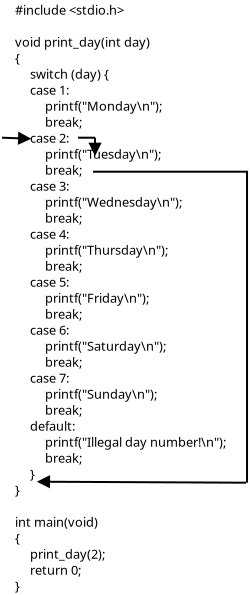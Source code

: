 <?xml version="1.0" encoding="UTF-8"?>
<dia:diagram xmlns:dia="http://www.lysator.liu.se/~alla/dia/">
  <dia:layer name="Background" visible="true">
    <dia:object type="Standard - Text" version="1" id="O0">
      <dia:attribute name="obj_pos">
        <dia:point val="3.75,3.1"/>
      </dia:attribute>
      <dia:attribute name="obj_bb">
        <dia:rectangle val="3.75,2.548;14.65,32.354"/>
      </dia:attribute>
      <dia:attribute name="text">
        <dia:composite type="text">
          <dia:attribute name="string">
            <dia:string>##include &lt;stdio.h&gt;

void print_day(int day)
{
     switch (day) {
     case 1:
          printf("Monday\n");
          break;
     case 2:
          printf("Tuesday\n");
          break;
     case 3:
          printf("Wednesday\n");
          break;
     case 4:
          printf("Thursday\n");
          break;
     case 5:
          printf("Friday\n");
          break;
     case 6:
          printf("Saturday\n");
          break;
     case 7:
          printf("Sunday\n");
          break;
     default:
          printf("Illegal day number!\n");
          break;
     }
}

int main(void)
{
     print_day(2);
     return 0;
}#</dia:string>
          </dia:attribute>
          <dia:attribute name="font">
            <dia:font family="sans" style="0" name="Helvetica"/>
          </dia:attribute>
          <dia:attribute name="height">
            <dia:real val="0.8"/>
          </dia:attribute>
          <dia:attribute name="pos">
            <dia:point val="3.75,3.1"/>
          </dia:attribute>
          <dia:attribute name="color">
            <dia:color val="#000000"/>
          </dia:attribute>
          <dia:attribute name="alignment">
            <dia:enum val="0"/>
          </dia:attribute>
        </dia:composite>
      </dia:attribute>
      <dia:attribute name="valign">
        <dia:enum val="3"/>
      </dia:attribute>
    </dia:object>
    <dia:object type="Standard - Line" version="0" id="O1">
      <dia:attribute name="obj_pos">
        <dia:point val="3.1,9.25"/>
      </dia:attribute>
      <dia:attribute name="obj_bb">
        <dia:rectangle val="3.048,8.799;4.568,9.801"/>
      </dia:attribute>
      <dia:attribute name="conn_endpoints">
        <dia:point val="3.1,9.25"/>
        <dia:point val="4.5,9.3"/>
      </dia:attribute>
      <dia:attribute name="numcp">
        <dia:int val="1"/>
      </dia:attribute>
      <dia:attribute name="end_arrow">
        <dia:enum val="3"/>
      </dia:attribute>
      <dia:attribute name="end_arrow_length">
        <dia:real val="0.5"/>
      </dia:attribute>
      <dia:attribute name="end_arrow_width">
        <dia:real val="0.5"/>
      </dia:attribute>
    </dia:object>
    <dia:object type="Standard - Line" version="0" id="O2">
      <dia:attribute name="obj_pos">
        <dia:point val="7.75,9.25"/>
      </dia:attribute>
      <dia:attribute name="obj_bb">
        <dia:rectangle val="7.25,9.2;8.25,10.15"/>
      </dia:attribute>
      <dia:attribute name="conn_endpoints">
        <dia:point val="7.75,9.25"/>
        <dia:point val="7.75,10.1"/>
      </dia:attribute>
      <dia:attribute name="numcp">
        <dia:int val="1"/>
      </dia:attribute>
      <dia:attribute name="end_arrow">
        <dia:enum val="3"/>
      </dia:attribute>
      <dia:attribute name="end_arrow_length">
        <dia:real val="0.5"/>
      </dia:attribute>
      <dia:attribute name="end_arrow_width">
        <dia:real val="0.5"/>
      </dia:attribute>
    </dia:object>
    <dia:object type="Standard - Line" version="0" id="O3">
      <dia:attribute name="obj_pos">
        <dia:point val="7.65,10.95"/>
      </dia:attribute>
      <dia:attribute name="obj_bb">
        <dia:rectangle val="7.6,10.9;15.45,11"/>
      </dia:attribute>
      <dia:attribute name="conn_endpoints">
        <dia:point val="7.65,10.95"/>
        <dia:point val="15.4,10.95"/>
      </dia:attribute>
      <dia:attribute name="numcp">
        <dia:int val="1"/>
      </dia:attribute>
    </dia:object>
    <dia:object type="Standard - Line" version="0" id="O4">
      <dia:attribute name="obj_pos">
        <dia:point val="6.9,9.25"/>
      </dia:attribute>
      <dia:attribute name="obj_bb">
        <dia:rectangle val="6.85,9.2;7.8,9.3"/>
      </dia:attribute>
      <dia:attribute name="conn_endpoints">
        <dia:point val="6.9,9.25"/>
        <dia:point val="7.75,9.25"/>
      </dia:attribute>
      <dia:attribute name="numcp">
        <dia:int val="1"/>
      </dia:attribute>
    </dia:object>
    <dia:object type="Standard - Line" version="0" id="O5">
      <dia:attribute name="obj_pos">
        <dia:point val="15.35,10.95"/>
      </dia:attribute>
      <dia:attribute name="obj_bb">
        <dia:rectangle val="15.3,10.9;15.4,26.55"/>
      </dia:attribute>
      <dia:attribute name="conn_endpoints">
        <dia:point val="15.35,10.95"/>
        <dia:point val="15.35,26.5"/>
      </dia:attribute>
      <dia:attribute name="numcp">
        <dia:int val="1"/>
      </dia:attribute>
    </dia:object>
    <dia:object type="Standard - Line" version="0" id="O6">
      <dia:attribute name="obj_pos">
        <dia:point val="15.3,26.5"/>
      </dia:attribute>
      <dia:attribute name="obj_bb">
        <dia:rectangle val="4.848,25.95;15.35,26.95"/>
      </dia:attribute>
      <dia:attribute name="conn_endpoints">
        <dia:point val="15.3,26.5"/>
        <dia:point val="4.9,26.45"/>
      </dia:attribute>
      <dia:attribute name="numcp">
        <dia:int val="1"/>
      </dia:attribute>
      <dia:attribute name="end_arrow">
        <dia:enum val="3"/>
      </dia:attribute>
      <dia:attribute name="end_arrow_length">
        <dia:real val="0.5"/>
      </dia:attribute>
      <dia:attribute name="end_arrow_width">
        <dia:real val="0.5"/>
      </dia:attribute>
    </dia:object>
  </dia:layer>
</dia:diagram>
